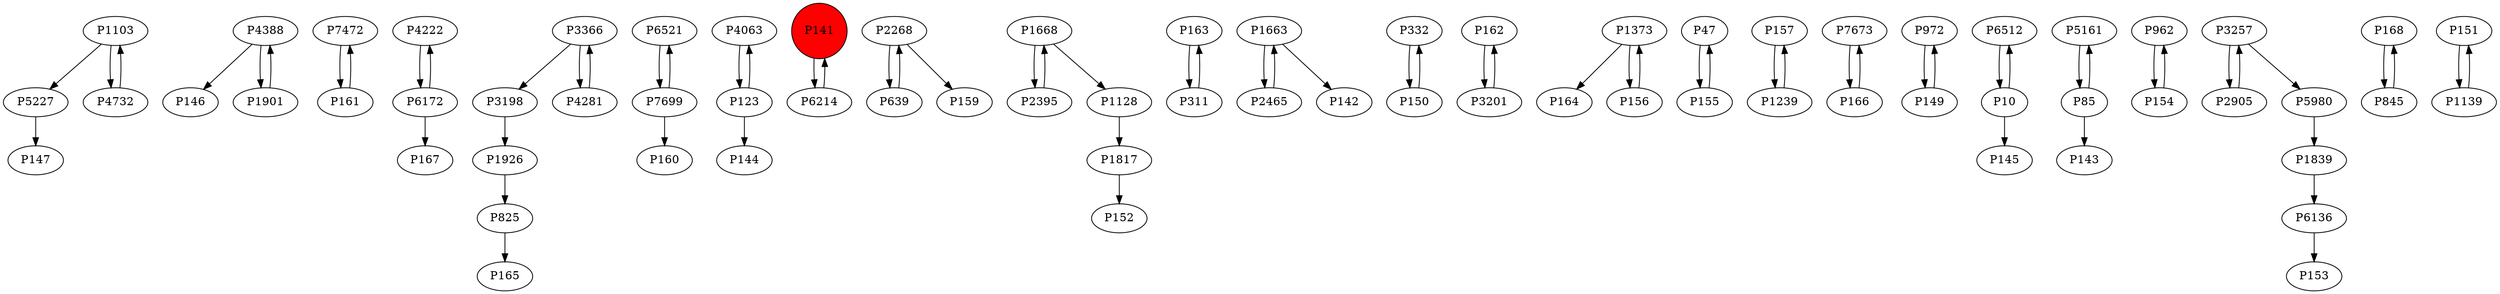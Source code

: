 digraph {
	P1103 -> P5227
	P4388 -> P146
	P7472 -> P161
	P4222 -> P6172
	P1926 -> P825
	P6521 -> P7699
	P4063 -> P123
	P161 -> P7472
	P6172 -> P4222
	P1103 -> P4732
	P141 -> P6214
	P2268 -> P639
	P123 -> P4063
	P5227 -> P147
	P1668 -> P2395
	P163 -> P311
	P1663 -> P2465
	P123 -> P144
	P332 -> P150
	P1668 -> P1128
	P162 -> P3201
	P1817 -> P152
	P150 -> P332
	P1373 -> P164
	P47 -> P155
	P7699 -> P6521
	P3366 -> P3198
	P157 -> P1239
	P7673 -> P166
	P972 -> P149
	P3366 -> P4281
	P4388 -> P1901
	P3201 -> P162
	P6512 -> P10
	P2268 -> P159
	P149 -> P972
	P7699 -> P160
	P156 -> P1373
	P1373 -> P156
	P5161 -> P85
	P1663 -> P142
	P155 -> P47
	P2465 -> P1663
	P4732 -> P1103
	P962 -> P154
	P6214 -> P141
	P5980 -> P1839
	P2395 -> P1668
	P2905 -> P3257
	P85 -> P5161
	P311 -> P163
	P639 -> P2268
	P3257 -> P2905
	P85 -> P143
	P3198 -> P1926
	P166 -> P7673
	P168 -> P845
	P1128 -> P1817
	P10 -> P145
	P3257 -> P5980
	P151 -> P1139
	P6172 -> P167
	P1239 -> P157
	P1901 -> P4388
	P4281 -> P3366
	P6136 -> P153
	P154 -> P962
	P845 -> P168
	P10 -> P6512
	P1139 -> P151
	P825 -> P165
	P1839 -> P6136
	P141 [shape=circle]
	P141 [style=filled]
	P141 [fillcolor=red]
}